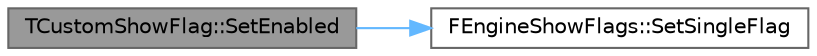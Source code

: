 digraph "TCustomShowFlag::SetEnabled"
{
 // INTERACTIVE_SVG=YES
 // LATEX_PDF_SIZE
  bgcolor="transparent";
  edge [fontname=Helvetica,fontsize=10,labelfontname=Helvetica,labelfontsize=10];
  node [fontname=Helvetica,fontsize=10,shape=box,height=0.2,width=0.4];
  rankdir="LR";
  Node1 [id="Node000001",label="TCustomShowFlag::SetEnabled",height=0.2,width=0.4,color="gray40", fillcolor="grey60", style="filled", fontcolor="black",tooltip=" "];
  Node1 -> Node2 [id="edge1_Node000001_Node000002",color="steelblue1",style="solid",tooltip=" "];
  Node2 [id="Node000002",label="FEngineShowFlags::SetSingleFlag",height=0.2,width=0.4,color="grey40", fillcolor="white", style="filled",URL="$dd/dcc/structFEngineShowFlags.html#a0ec1fbd0385ebe5d24eef9c9cff995fc",tooltip="O(1)"];
}
